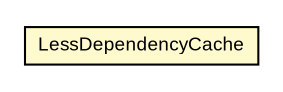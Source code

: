 #!/usr/local/bin/dot
#
# Class diagram 
# Generated by UMLGraph version R5_6-24-gf6e263 (http://www.umlgraph.org/)
#

digraph G {
	edge [fontname="arial",fontsize=10,labelfontname="arial",labelfontsize=10];
	node [fontname="arial",fontsize=10,shape=plaintext];
	nodesep=0.25;
	ranksep=0.5;
	// com.google.code.play2.plugin.LessDependencyCache
	c580 [label=<<table title="com.google.code.play2.plugin.LessDependencyCache" border="0" cellborder="1" cellspacing="0" cellpadding="2" port="p" bgcolor="lemonChiffon" href="./LessDependencyCache.html">
		<tr><td><table border="0" cellspacing="0" cellpadding="1">
<tr><td align="center" balign="center"> LessDependencyCache </td></tr>
		</table></td></tr>
		</table>>, URL="./LessDependencyCache.html", fontname="arial", fontcolor="black", fontsize=9.0];
}

